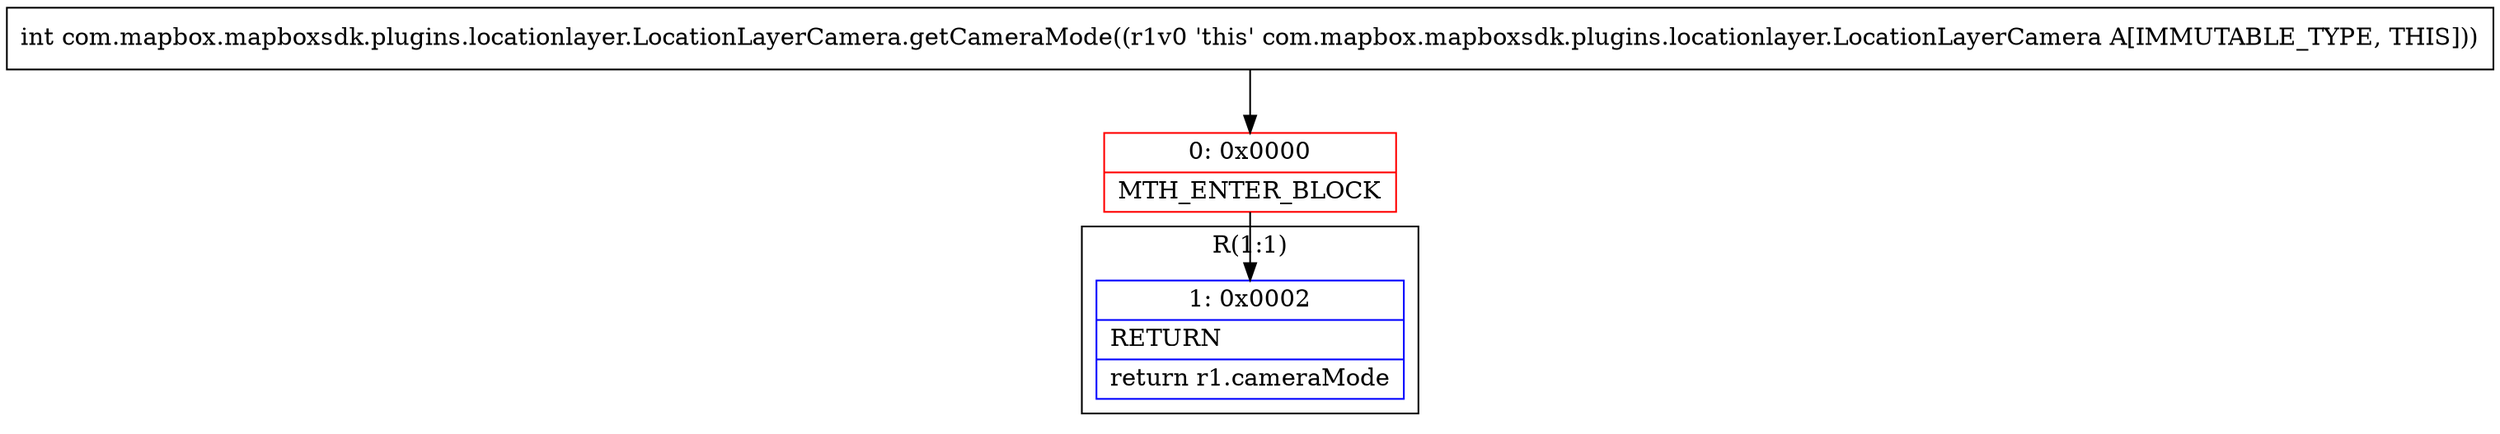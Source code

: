 digraph "CFG forcom.mapbox.mapboxsdk.plugins.locationlayer.LocationLayerCamera.getCameraMode()I" {
subgraph cluster_Region_586185472 {
label = "R(1:1)";
node [shape=record,color=blue];
Node_1 [shape=record,label="{1\:\ 0x0002|RETURN\l|return r1.cameraMode\l}"];
}
Node_0 [shape=record,color=red,label="{0\:\ 0x0000|MTH_ENTER_BLOCK\l}"];
MethodNode[shape=record,label="{int com.mapbox.mapboxsdk.plugins.locationlayer.LocationLayerCamera.getCameraMode((r1v0 'this' com.mapbox.mapboxsdk.plugins.locationlayer.LocationLayerCamera A[IMMUTABLE_TYPE, THIS])) }"];
MethodNode -> Node_0;
Node_0 -> Node_1;
}

